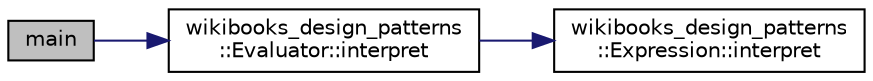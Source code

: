 digraph "main"
{
  edge [fontname="Helvetica",fontsize="10",labelfontname="Helvetica",labelfontsize="10"];
  node [fontname="Helvetica",fontsize="10",shape=record];
  rankdir="LR";
  Node1 [label="main",height=0.2,width=0.4,color="black", fillcolor="grey75", style="filled", fontcolor="black"];
  Node1 -> Node2 [color="midnightblue",fontsize="10",style="solid"];
  Node2 [label="wikibooks_design_patterns\l::Evaluator::interpret",height=0.2,width=0.4,color="black", fillcolor="white", style="filled",URL="$classwikibooks__design__patterns_1_1Evaluator.html#aa7ba308eda08d2fbff093f684f7a0832"];
  Node2 -> Node3 [color="midnightblue",fontsize="10",style="solid"];
  Node3 [label="wikibooks_design_patterns\l::Expression::interpret",height=0.2,width=0.4,color="black", fillcolor="white", style="filled",URL="$structwikibooks__design__patterns_1_1Expression.html#a3723a35bb367b43edf806be72385c680"];
}
